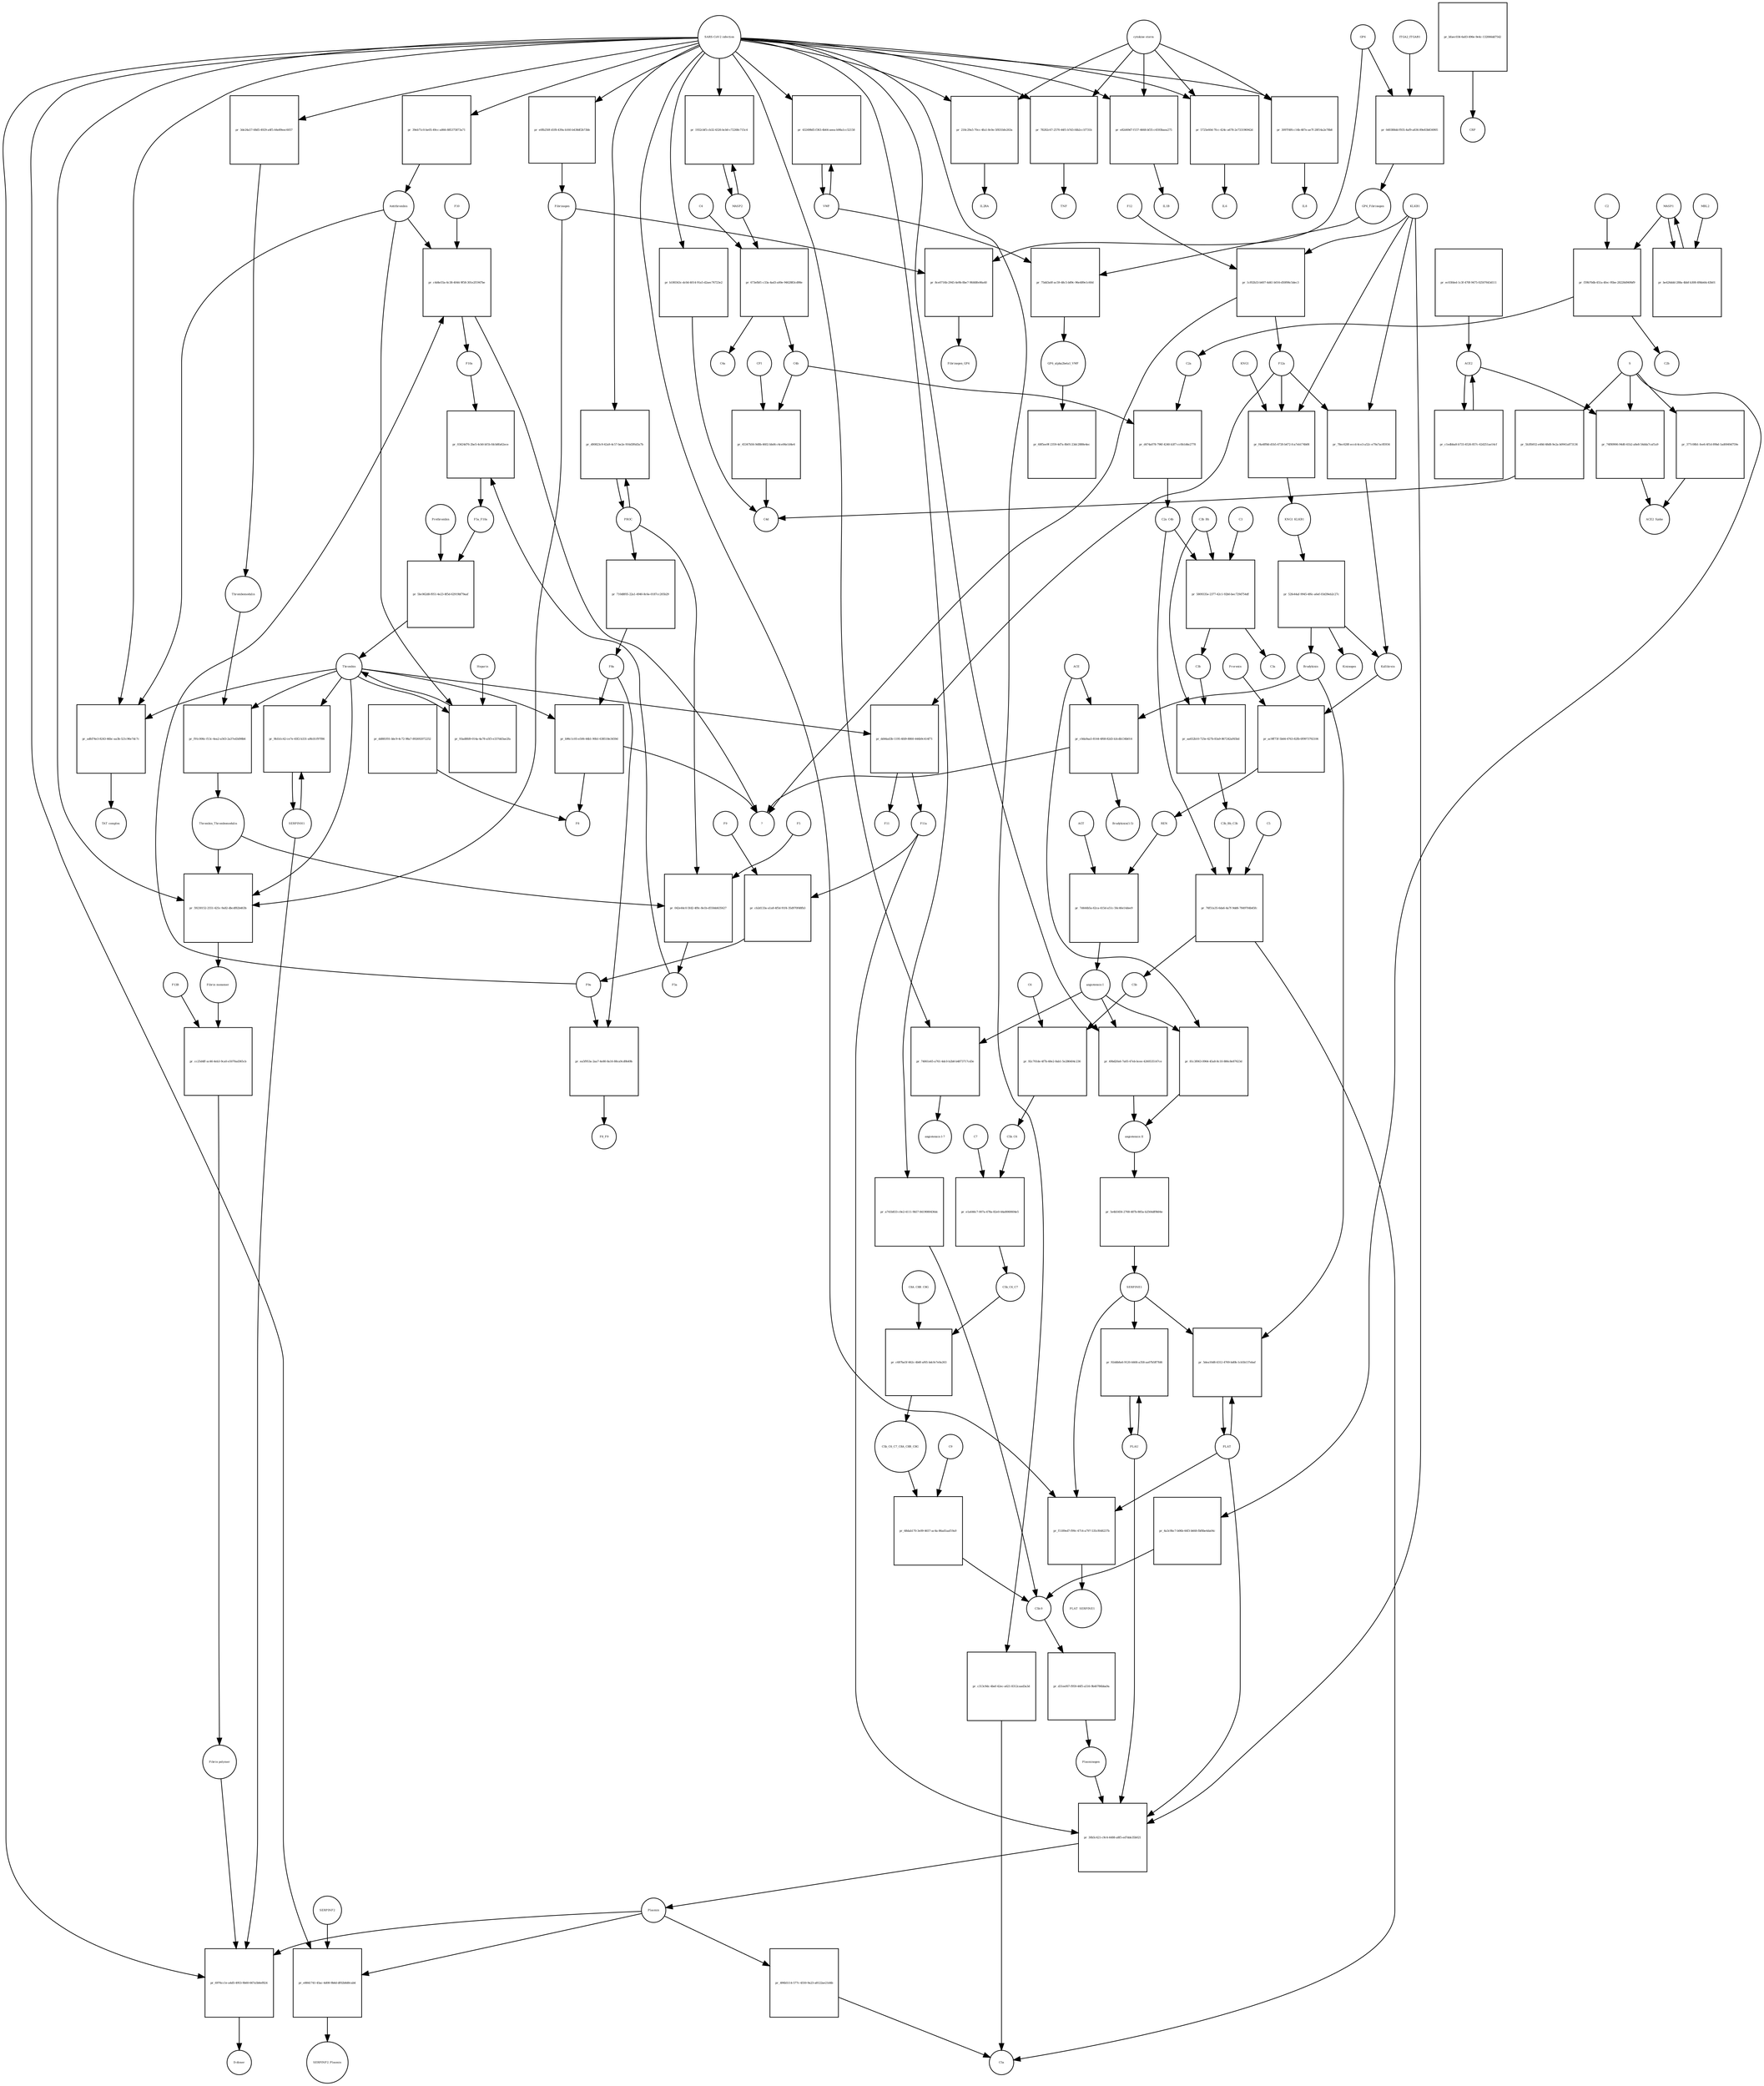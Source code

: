 strict digraph  {
C4b [annotation="", bipartite=0, cls=macromolecule, fontsize=4, label=C4b, shape=circle];
"pr_d474a078-796f-4240-b3f7-cc0b1d4e2778" [annotation="", bipartite=1, cls=process, fontsize=4, label="pr_d474a078-796f-4240-b3f7-cc0b1d4e2778", shape=square];
C2a [annotation="", bipartite=0, cls=macromolecule, fontsize=4, label=C2a, shape=circle];
C2a_C4b [annotation="", bipartite=0, cls=complex, fontsize=4, label=C2a_C4b, shape=circle];
C3b [annotation="", bipartite=0, cls=macromolecule, fontsize=4, label=C3b, shape=circle];
"pr_aa652b10-725e-427b-83a9-867242af45bd" [annotation="", bipartite=1, cls=process, fontsize=4, label="pr_aa652b10-725e-427b-83a9-867242af45bd", shape=square];
C3b_Bb [annotation="urn_miriam_pubmed_12440962|urn_miriam_brenda_3.4.21.47", bipartite=0, cls=complex, fontsize=4, label=C3b_Bb, shape=circle];
C3b_Bb_C3b [annotation="urn_miriam_pubmed_12440962|urn_miriam_brenda_34.4.21.47", bipartite=0, cls=complex, fontsize=4, label=C3b_Bb_C3b, shape=circle];
"pr_45347b56-9d8b-4602-bbd4-c4ce06e1d4e4" [annotation="", bipartite=1, cls=process, fontsize=4, label="pr_45347b56-9d8b-4602-bbd4-c4ce06e1d4e4", shape=square];
C4d [annotation="", bipartite=0, cls=macromolecule, fontsize=4, label=C4d, shape=circle];
CFI [annotation="urn_miriam_hgnc_HGNC%3A2771", bipartite=0, cls=macromolecule, fontsize=4, label=CFI, shape=circle];
"pr_dd881f01-bbc9-4c72-98a7-892692072252" [annotation="", bipartite=1, cls=process, fontsize=4, label="pr_dd881f01-bbc9-4c72-98a7-892692072252", shape=square];
F8 [annotation="urn_miriam_hgnc_HGNC%3A3546", bipartite=0, cls=macromolecule, fontsize=4, label=F8, shape=circle];
"pr_39eb71c0-be05-49cc-a866-885375873a71" [annotation="", bipartite=1, cls=process, fontsize=4, label="pr_39eb71c0-be05-49cc-a866-885375873a71", shape=square];
Antithrombin [annotation="urn_miriam_hgnc_HGNC%3A775", bipartite=0, cls=macromolecule, fontsize=4, label=Antithrombin, shape=circle];
"SARS-CoV-2 infection" [annotation=urn_miriam_taxonomy_2697049, bipartite=0, cls=phenotype, fontsize=4, label="SARS-CoV-2 infection", shape=circle];
S [annotation="urn_miriam_uniprot_P0DTC2|urn_miriam_uniprot_P59594", bipartite=0, cls=macromolecule, fontsize=4, label=S, shape=circle];
"pr_377c08b1-fee6-4f1d-89bd-1ad0049d759e" [annotation="", bipartite=1, cls="omitted process", fontsize=4, label="pr_377c08b1-fee6-4f1d-89bd-1ad0049d759e", shape=square];
ACE2_Spike [annotation="", bipartite=0, cls=complex, fontsize=4, label=ACE2_Spike, shape=circle];
Bradykinin [annotation="urn_miriam_obo.chebi_CHEBI%3A3165", bipartite=0, cls=macromolecule, fontsize=4, label=Bradykinin, shape=circle];
"pr_c0da9aa5-8144-4f68-82d3-b3cdb134b014" [annotation="", bipartite=1, cls=process, fontsize=4, label="pr_c0da9aa5-8144-4f68-82d3-b3cdb134b014", shape=square];
"Bradykinin(1-5)" [annotation="", bipartite=0, cls=macromolecule, fontsize=4, label="Bradykinin(1-5)", shape=circle];
"?" [annotation="", bipartite=0, cls=macromolecule, fontsize=4, label="?", shape=circle];
ACE [annotation="urn_miriam_hgnc_HGNC%3A2707", bipartite=0, cls=macromolecule, fontsize=4, label=ACE, shape=circle];
ACE2 [annotation="urn_miriam_hgnc_HGNC%3A13557", bipartite=0, cls=macromolecule, fontsize=4, label=ACE2, shape=circle];
"pr_c1edbba8-b733-4526-857c-62d251ae14cf" [annotation="", bipartite=1, cls=process, fontsize=4, label="pr_c1edbba8-b733-4526-857c-62d251ae14cf", shape=square];
"pr_74f80906-94d0-41b2-a8e8-54dda7caf1a9" [annotation="", bipartite=1, cls=process, fontsize=4, label="pr_74f80906-94d0-41b2-a8e8-54dda7caf1a9", shape=square];
"pr_ec03fded-1c3f-470f-9475-02507643d111" [annotation="", bipartite=1, cls=process, fontsize=4, label="pr_ec03fded-1c3f-470f-9475-02507643d111", shape=square];
"angiotensin I" [annotation="urn_miriam_obo.chebi_CHEBI%3A2718", bipartite=0, cls="simple chemical", fontsize=4, label="angiotensin I", shape=circle];
"pr_74061e65-a761-4dc0-b2b8-b4873717cd3e" [annotation="", bipartite=1, cls=process, fontsize=4, label="pr_74061e65-a761-4dc0-b2b8-b4873717cd3e", shape=square];
"angiotensin I-7" [annotation="urn_miriam_obo.chebi_CHEBI%3A55438", bipartite=0, cls="simple chemical", fontsize=4, label="angiotensin I-7", shape=circle];
"pr_5b3fb932-e48d-48d8-9e2a-b0941a873136" [annotation="", bipartite=1, cls=process, fontsize=4, label="pr_5b3fb932-e48d-48d8-9e2a-b0941a873136", shape=square];
"pr_4a3c9bc7-b06b-44f3-b668-fbf8be4da04c" [annotation="", bipartite=1, cls=process, fontsize=4, label="pr_4a3c9bc7-b06b-44f3-b668-fbf8be4da04c", shape=square];
"C5b-9" [annotation="", bipartite=0, cls=complex, fontsize=4, label="C5b-9", shape=circle];
"pr_bfaec034-6a83-496e-9e4c-132066dd7542" [annotation="", bipartite=1, cls=process, fontsize=4, label="pr_bfaec034-6a83-496e-9e4c-132066dd7542", shape=square];
CRP [annotation="urn_miriam_hgnc_HGNC%3A2367", bipartite=0, cls=macromolecule, fontsize=4, label=CRP, shape=circle];
VWF [annotation="", bipartite=0, cls=macromolecule, fontsize=4, label=VWF, shape=circle];
"pr_432498d5-f363-4b64-aeea-b98a1cc52158" [annotation="", bipartite=1, cls=process, fontsize=4, label="pr_432498d5-f363-4b64-aeea-b98a1cc52158", shape=square];
PROC [annotation="urn_miriam_hgnc_HGNC%3A9451", bipartite=0, cls=macromolecule, fontsize=4, label=PROC, shape=circle];
"pr_d00823c9-42a9-4c57-be2e-916d3f6d3a7b" [annotation="", bipartite=1, cls=process, fontsize=4, label="pr_d00823c9-42a9-4c57-be2e-916d3f6d3a7b", shape=square];
"pr_b180343c-dc0d-4014-91a5-d2aec76723e2" [annotation="", bipartite=1, cls=process, fontsize=4, label="pr_b180343c-dc0d-4014-91a5-d2aec76723e2", shape=square];
Plasmin [annotation="urn_miriam_hgnc_HGNC%3A9051", bipartite=0, cls=macromolecule, fontsize=4, label=Plasmin, shape=circle];
"pr_e8841741-45ac-4d08-9b6d-df02b8d0cab4" [annotation="", bipartite=1, cls=process, fontsize=4, label="pr_e8841741-45ac-4d08-9b6d-df02b8d0cab4", shape=square];
SERPINF2 [annotation="urn_miriam_hgnc_HGNC%3A9075", bipartite=0, cls=macromolecule, fontsize=4, label=SERPINF2, shape=circle];
SERPINF2_Plasmin [annotation="", bipartite=0, cls=complex, fontsize=4, label=SERPINF2_Plasmin, shape=circle];
"pr_3de24a57-68d5-4929-a4f5-44e89eec6057" [annotation="", bipartite=1, cls=process, fontsize=4, label="pr_3de24a57-68d5-4929-a4f5-44e89eec6057", shape=square];
Thrombomodulin [annotation="urn_miriam_hgnc_HGNC%3A11784", bipartite=0, cls=macromolecule, fontsize=4, label=Thrombomodulin, shape=circle];
KLKB1 [annotation=urn_miriam_hgnc_6371, bipartite=0, cls=macromolecule, fontsize=4, label=KLKB1, shape=circle];
"pr_78ec628f-eccd-4ce3-a52c-e79a7ac85934" [annotation="", bipartite=1, cls=process, fontsize=4, label="pr_78ec628f-eccd-4ce3-a52c-e79a7ac85934", shape=square];
Kallikrein [annotation=urn_miriam_hgnc_6371, bipartite=0, cls=macromolecule, fontsize=4, label=Kallikrein, shape=circle];
F12a [annotation="urn_miriam_hgnc_HGNC%3A3530", bipartite=0, cls=macromolecule, fontsize=4, label=F12a, shape=circle];
KNG1_KLKB1 [annotation=urn_miriam_pubmed_17598838, bipartite=0, cls=complex, fontsize=4, label=KNG1_KLKB1, shape=circle];
"pr_52fe44af-9945-4f6c-a6ef-03d39eb2c27c" [annotation="", bipartite=1, cls=process, fontsize=4, label="pr_52fe44af-9945-4f6c-a6ef-03d39eb2c27c", shape=square];
Kininogen [annotation="urn_miriam_hgnc_HGNC%3A6383", bipartite=0, cls=macromolecule, fontsize=4, label=Kininogen, shape=circle];
"pr_a741b833-c0e2-4111-9b57-8419080436dc" [annotation="", bipartite=1, cls=process, fontsize=4, label="pr_a741b833-c0e2-4111-9b57-8419080436dc", shape=square];
"pr_c313c9dc-4bef-42ec-a621-8312caad3a3d" [annotation="", bipartite=1, cls=process, fontsize=4, label="pr_c313c9dc-4bef-42ec-a621-8312caad3a3d", shape=square];
C5a [annotation="", bipartite=0, cls=macromolecule, fontsize=4, label=C5a, shape=circle];
PLAT [annotation="urn_miriam_hgnc_HGNC%3A9051", bipartite=0, cls=macromolecule, fontsize=4, label=PLAT, shape=circle];
"pr_5dea10d8-4312-4769-bd0b-1cb5b137ebaf" [annotation="", bipartite=1, cls=process, fontsize=4, label="pr_5dea10d8-4312-4769-bd0b-1cb5b137ebaf", shape=square];
SERPINE1 [annotation="urn_miriam_hgnc_HGNC%3A8593", bipartite=0, cls=macromolecule, fontsize=4, label=SERPINE1, shape=circle];
AGT [annotation="urn_miriam_hgnc_HGNC%3A333", bipartite=0, cls=macromolecule, fontsize=4, label=AGT, shape=circle];
"pr_7d444b5a-62ca-415d-a51c-56c46e14dee9" [annotation="", bipartite=1, cls=process, fontsize=4, label="pr_7d444b5a-62ca-415d-a51c-56c46e14dee9", shape=square];
REN [annotation="urn_miriam_hgnc_HGNC%3A9958", bipartite=0, cls=macromolecule, fontsize=4, label=REN, shape=circle];
C2 [annotation="urn_miriam_hgnc_HGNC%3A1248", bipartite=0, cls=macromolecule, fontsize=4, label=C2, shape=circle];
"pr_f39b70db-451a-4fec-95be-28228d949bf9" [annotation="", bipartite=1, cls=process, fontsize=4, label="pr_f39b70db-451a-4fec-95be-28228d949bf9", shape=square];
C2b [annotation="", bipartite=0, cls=macromolecule, fontsize=4, label=C2b, shape=circle];
MASP1 [annotation="", bipartite=0, cls=macromolecule, fontsize=4, label=MASP1, shape=circle];
MASP2 [annotation="", bipartite=0, cls=macromolecule, fontsize=4, label=MASP2, shape=circle];
"pr_1932cbf5-cb32-4326-bcb0-c72268c715c4" [annotation="", bipartite=1, cls=process, fontsize=4, label="pr_1932cbf5-cb32-4326-bcb0-c72268c715c4", shape=square];
"pr_be426ddd-288a-4bbf-b308-49bb44c43b01" [annotation="", bipartite=1, cls=process, fontsize=4, label="pr_be426ddd-288a-4bbf-b308-49bb44c43b01", shape=square];
MBL2 [annotation=urn_miriam_hgnc_6902, bipartite=0, cls=macromolecule, fontsize=4, label=MBL2, shape=circle];
F10 [annotation="urn_miriam_hgnc_HGNC%3A3528", bipartite=0, cls=macromolecule, fontsize=4, label=F10, shape=circle];
"pr_c4d4e55a-6c38-4044-9f58-301e2f1947be" [annotation="", bipartite=1, cls=process, fontsize=4, label="pr_c4d4e55a-6c38-4044-9f58-301e2f1947be", shape=square];
F10a [annotation="urn_miriam_hgnc_HGNC%3A3528", bipartite=0, cls=macromolecule, fontsize=4, label=F10a, shape=circle];
F9a [annotation="", bipartite=0, cls=macromolecule, fontsize=4, label=F9a, shape=circle];
C3 [annotation="urn_miriam_hgnc_HGNC%3A1318", bipartite=0, cls=macromolecule, fontsize=4, label=C3, shape=circle];
"pr_5809335e-2377-42c1-92b0-bec729d754df" [annotation="", bipartite=1, cls=process, fontsize=4, label="pr_5809335e-2377-42c1-92b0-bec729d754df", shape=square];
C3a [annotation="", bipartite=0, cls=macromolecule, fontsize=4, label=C3a, shape=circle];
Prorenin [annotation="", bipartite=0, cls=macromolecule, fontsize=4, label=Prorenin, shape=circle];
"pr_ac9ff73f-5b64-4763-82fb-0f9973792104" [annotation="", bipartite=1, cls=process, fontsize=4, label="pr_ac9ff73f-5b64-4763-82fb-0f9973792104", shape=square];
F8a [annotation="urn_miriam_hgnc_HGNC%3A3546", bipartite=0, cls=macromolecule, fontsize=4, label=F8a, shape=circle];
"pr_b96c1c05-e506-44b1-90b1-638518e3459d" [annotation="", bipartite=1, cls=process, fontsize=4, label="pr_b96c1c05-e506-44b1-90b1-638518e3459d", shape=square];
Thrombin [annotation="urn_miriam_hgnc_HGNC%3A3535", bipartite=0, cls=macromolecule, fontsize=4, label=Thrombin, shape=circle];
"pr_93ad8fd9-014a-4a78-a5f3-e337dd3ae2fa" [annotation="", bipartite=1, cls=process, fontsize=4, label="pr_93ad8fd9-014a-4a78-a5f3-e337dd3ae2fa", shape=square];
Heparin [annotation="urn_miriam_pubmed_708377|urn_miriam_obo.chebi_CHEBI%3A28304", bipartite=0, cls="simple chemical", fontsize=4, label=Heparin, shape=circle];
"pr_81c3f063-0964-45a8-8c10-886c8e87623d" [annotation="", bipartite=1, cls=process, fontsize=4, label="pr_81c3f063-0964-45a8-8c10-886c8e87623d", shape=square];
"angiotensin II" [annotation="urn_miriam_obo.chebi_CHEBI%3A2718", bipartite=0, cls="simple chemical", fontsize=4, label="angiotensin II", shape=circle];
PLAU [annotation="", bipartite=0, cls=macromolecule, fontsize=4, label=PLAU, shape=circle];
"pr_92ddb8a6-9120-4468-a358-aa07b5ff7fd6" [annotation="", bipartite=1, cls=process, fontsize=4, label="pr_92ddb8a6-9120-4468-a358-aa07b5ff7fd6", shape=square];
F12 [annotation="urn_miriam_hgnc_HGNC%3A3530", bipartite=0, cls=macromolecule, fontsize=4, label=F12, shape=circle];
"pr_1cf02b33-b607-4d41-b016-d50f06c5dec3" [annotation="", bipartite=1, cls=process, fontsize=4, label="pr_1cf02b33-b607-4d41-b016-d50f06c5dec3", shape=square];
"pr_dd44ad3b-1195-4fd9-8860-444b9c414f71" [annotation="", bipartite=1, cls=process, fontsize=4, label="pr_dd44ad3b-1195-4fd9-8860-444b9c414f71", shape=square];
F11 [annotation="urn_miriam_hgnc_HGNC%3A3529", bipartite=0, cls=macromolecule, fontsize=4, label=F11, shape=circle];
F11a [annotation="urn_miriam_hgnc_HGNC%3A3529", bipartite=0, cls=macromolecule, fontsize=4, label=F11a, shape=circle];
C4 [annotation="", bipartite=0, cls=macromolecule, fontsize=4, label=C4, shape=circle];
"pr_673efbf1-c33a-4ad3-a00e-9462883cd98e" [annotation="", bipartite=1, cls=process, fontsize=4, label="pr_673efbf1-c33a-4ad3-a00e-9462883cd98e", shape=square];
C4a [annotation="", bipartite=0, cls=macromolecule, fontsize=4, label=C4a, shape=circle];
"pr_f1189ed7-f99c-4714-a797-535cf648237b" [annotation="", bipartite=1, cls=process, fontsize=4, label="pr_f1189ed7-f99c-4714-a797-535cf648237b", shape=square];
PLAT_SERPINE1 [annotation=urn_miriam_pubmed_22449964, bipartite=0, cls=complex, fontsize=4, label=PLAT_SERPINE1, shape=circle];
"pr_ea5f953a-2aa7-4e80-8a16-88ca9cd9b49b" [annotation="", bipartite=1, cls=process, fontsize=4, label="pr_ea5f953a-2aa7-4e80-8a16-88ca9cd9b49b", shape=square];
F8_F9 [annotation=urn_miriam_pubmed_22471307, bipartite=0, cls=complex, fontsize=4, label=F8_F9, shape=circle];
"pr_03424d76-2be5-4cb0-bf1b-fdcb8fa62ece" [annotation="", bipartite=1, cls=process, fontsize=4, label="pr_03424d76-2be5-4cb0-bf1b-fdcb8fa62ece", shape=square];
F5a [annotation="urn_miriam_hgnc_HGNC%3A3542", bipartite=0, cls=macromolecule, fontsize=4, label=F5a, shape=circle];
F5a_F10a [annotation=urn_miriam_pubmed_2303476, bipartite=0, cls=complex, fontsize=4, label=F5a_F10a, shape=circle];
F5 [annotation="urn_miriam_hgnc_HGNC%3A3541", bipartite=0, cls=macromolecule, fontsize=4, label=F5, shape=circle];
"pr_042e44c0-5fd2-4f8c-8e1b-d550dd435627" [annotation="", bipartite=1, cls=process, fontsize=4, label="pr_042e44c0-5fd2-4f8c-8e1b-d550dd435627", shape=square];
Thrombin_Thrombomodulin [annotation="urn_miriam_pubmed_6282863|urn_miriam_taxonomy_9986", bipartite=0, cls=complex, fontsize=4, label=Thrombin_Thrombomodulin, shape=circle];
SERPINH1 [annotation="urn_miriam_hgnc_HGNC%3A1546", bipartite=0, cls=macromolecule, fontsize=4, label=SERPINH1, shape=circle];
"pr_9b1b1c42-ce7e-45f2-b331-a9b1fcf97f86" [annotation="", bipartite=1, cls=process, fontsize=4, label="pr_9b1b1c42-ce7e-45f2-b331-a9b1fcf97f86", shape=square];
Fibrinogen [annotation=urn_miriam_pubmed_19296670, bipartite=0, cls=complex, fontsize=4, label=Fibrinogen, shape=circle];
"pr_59230152-2551-425c-9a82-dbcdf82b463b" [annotation="", bipartite=1, cls=process, fontsize=4, label="pr_59230152-2551-425c-9a82-dbcdf82b463b", shape=square];
"Fibrin monomer" [annotation="", bipartite=0, cls=macromolecule, fontsize=4, label="Fibrin monomer", shape=circle];
C5 [annotation="urn_miriam_hgnc_HGNC%3A1331", bipartite=0, cls=macromolecule, fontsize=4, label=C5, shape=circle];
"pr_76f51a35-6da6-4a7f-9dd6-7849704b45fc" [annotation="", bipartite=1, cls=process, fontsize=4, label="pr_76f51a35-6da6-4a7f-9dd6-7849704b45fc", shape=square];
C5b [annotation="", bipartite=0, cls=macromolecule, fontsize=4, label=C5b, shape=circle];
"pr_92c701de-4f7b-48e2-8ab1-5e286404c236" [annotation="", bipartite=1, cls=process, fontsize=4, label="pr_92c701de-4f7b-48e2-8ab1-5e286404c236", shape=square];
C6 [annotation="urn_miriam_hgnc_HGNC%3A1339", bipartite=0, cls=macromolecule, fontsize=4, label=C6, shape=circle];
C5b_C6 [annotation="", bipartite=0, cls=complex, fontsize=4, label=C5b_C6, shape=circle];
"pr_e1a646c7-007a-478a-82e0-44a8060604e5" [annotation="", bipartite=1, cls=process, fontsize=4, label="pr_e1a646c7-007a-478a-82e0-44a8060604e5", shape=square];
C7 [annotation="urn_miriam_hgnc_HGNC%3A1346", bipartite=0, cls=macromolecule, fontsize=4, label=C7, shape=circle];
C5b_C6_C7 [annotation=urn_miriam_pubmed_28630159, bipartite=0, cls=complex, fontsize=4, label=C5b_C6_C7, shape=circle];
"pr_c687ba5f-662c-4b6f-af65-bdcfe7e0a263" [annotation="", bipartite=1, cls=process, fontsize=4, label="pr_c687ba5f-662c-4b6f-af65-bdcfe7e0a263", shape=square];
C8A_C8B_C8G [annotation="", bipartite=0, cls=complex, fontsize=4, label=C8A_C8B_C8G, shape=circle];
C5b_C6_C7_C8A_C8B_C8G [annotation=urn_miriam_pubmed_28630159, bipartite=0, cls=complex, fontsize=4, label=C5b_C6_C7_C8A_C8B_C8G, shape=circle];
"pr_68dab170-3e09-4657-ac4a-86ad1aaf19a9" [annotation="", bipartite=1, cls=process, fontsize=4, label="pr_68dab170-3e09-4657-ac4a-86ad1aaf19a9", shape=square];
C9 [annotation="urn_miriam_hgnc_HGNC%3A1358", bipartite=0, cls=macromolecule, fontsize=4, label=C9, shape=circle];
"pr_49bd20a6-7a05-47eb-bcee-4260535147ce" [annotation="", bipartite=1, cls=process, fontsize=4, label="pr_49bd20a6-7a05-47eb-bcee-4260535147ce", shape=square];
"pr_e82d49d7-f157-4668-bf35-c4593baea275" [annotation="", bipartite=1, cls=process, fontsize=4, label="pr_e82d49d7-f157-4668-bf35-c4593baea275", shape=square];
IL1B [annotation=urn_miriam_hgnc_5992, bipartite=0, cls=macromolecule, fontsize=4, label=IL1B, shape=circle];
"cytokine storm" [annotation=urn_miriam_pubmed_2504360, bipartite=0, cls=phenotype, fontsize=4, label="cytokine storm", shape=circle];
"pr_e0fb250f-d1f8-439a-b160-b438df2b73bb" [annotation="", bipartite=1, cls=process, fontsize=4, label="pr_e0fb250f-d1f8-439a-b160-b438df2b73bb", shape=square];
"pr_5725e60d-7fcc-424c-a678-2e733196942d" [annotation="", bipartite=1, cls=process, fontsize=4, label="pr_5725e60d-7fcc-424c-a678-2e733196942d", shape=square];
IL6 [annotation=urn_miriam_hgnc_6018, bipartite=0, cls=macromolecule, fontsize=4, label=IL6, shape=circle];
"pr_3097f4f6-c14b-487e-ae7f-28f14a2e78b8" [annotation="", bipartite=1, cls=process, fontsize=4, label="pr_3097f4f6-c14b-487e-ae7f-28f14a2e78b8", shape=square];
IL8 [annotation="urn_miriam_hgnc_HGNC%3A6025", bipartite=0, cls=macromolecule, fontsize=4, label=IL8, shape=circle];
"pr_218c29a5-70cc-4fa1-8c0e-5f831bfe263a" [annotation="", bipartite=1, cls=process, fontsize=4, label="pr_218c29a5-70cc-4fa1-8c0e-5f831bfe263a", shape=square];
IL2RA [annotation="urn_miriam_hgnc_HGNC%3A6008", bipartite=0, cls=macromolecule, fontsize=4, label=IL2RA, shape=circle];
Plasminogen [annotation="urn_miriam_hgnc_HGNC%3A9071", bipartite=0, cls=macromolecule, fontsize=4, label=Plasminogen, shape=circle];
"pr_30b5c421-c9c4-4488-a8f5-ed7dde35b021" [annotation="", bipartite=1, cls=process, fontsize=4, label="pr_30b5c421-c9c4-4488-a8f5-ed7dde35b021", shape=square];
"pr_adfd74e3-8243-46bc-aa3b-521c96e7dc7c" [annotation="", bipartite=1, cls=process, fontsize=4, label="pr_adfd74e3-8243-46bc-aa3b-521c96e7dc7c", shape=square];
"TAT complex" [annotation=urn_miriam_pubmed_22930518, bipartite=0, cls=complex, fontsize=4, label="TAT complex", shape=circle];
Prothrombin [annotation="urn_miriam_hgnc_HGNC%3A3535", bipartite=0, cls=macromolecule, fontsize=4, label=Prothrombin, shape=circle];
"pr_5bc062d8-f051-4e23-8f5d-62919bf79aaf" [annotation="", bipartite=1, cls=process, fontsize=4, label="pr_5bc062d8-f051-4e23-8f5d-62919bf79aaf", shape=square];
"pr_710d8f05-22a1-4940-8c6e-0187cc205b29" [annotation="", bipartite=1, cls=process, fontsize=4, label="pr_710d8f05-22a1-4940-8c6e-0187cc205b29", shape=square];
"pr_5e4b5456-2768-487b-885a-b2564df9b04e" [annotation="", bipartite=1, cls=process, fontsize=4, label="pr_5e4b5456-2768-487b-885a-b2564df9b04e", shape=square];
"pr_f91c006c-f13c-4ea2-a563-2a37ed3d98b6" [annotation="", bipartite=1, cls=process, fontsize=4, label="pr_f91c006c-f13c-4ea2-a563-2a37ed3d98b6", shape=square];
F9 [annotation="urn_miriam_hgnc_HGNC%3A35531", bipartite=0, cls=macromolecule, fontsize=4, label=F9, shape=circle];
"pr_cb2d133a-a1a8-4f5d-91f4-35d970f48fb3" [annotation="", bipartite=1, cls=process, fontsize=4, label="pr_cb2d133a-a1a8-4f5d-91f4-35d970f48fb3", shape=square];
"pr_f4a4ff8d-d1b5-4720-b472-fca7eb174b08" [annotation="", bipartite=1, cls=process, fontsize=4, label="pr_f4a4ff8d-d1b5-4720-b472-fca7eb174b08", shape=square];
KNG1 [annotation=urn_miriam_hgnc_6383, bipartite=0, cls=macromolecule, fontsize=4, label=KNG1, shape=circle];
"pr_d31eef67-f959-46f5-a516-9b40786bba9a" [annotation="", bipartite=1, cls=process, fontsize=4, label="pr_d31eef67-f959-46f5-a516-9b40786bba9a", shape=square];
"pr_496b5114-577c-4550-9a23-a8122ae21d4b" [annotation="", bipartite=1, cls=process, fontsize=4, label="pr_496b5114-577c-4550-9a23-a8122ae21d4b", shape=square];
"pr_78282c67-2570-44f1-b7d3-fdb2cc1f731b" [annotation="", bipartite=1, cls=process, fontsize=4, label="pr_78282c67-2570-44f1-b7d3-fdb2cc1f731b", shape=square];
TNF [annotation=urn_miriam_hgnc_11892, bipartite=0, cls=macromolecule, fontsize=4, label=TNF, shape=circle];
"pr_cc25d4ff-ac46-4eb3-9ca0-e5070ad365cb" [annotation="", bipartite=1, cls=process, fontsize=4, label="pr_cc25d4ff-ac46-4eb3-9ca0-e5070ad365cb", shape=square];
"Fibrin polymer" [annotation="", bipartite=0, cls=macromolecule, fontsize=4, label="Fibrin polymer", shape=circle];
F13B [annotation="", bipartite=0, cls=macromolecule, fontsize=4, label=F13B, shape=circle];
"pr_6976cc1e-a4d5-4953-9b60-667a5b6ef824" [annotation="", bipartite=1, cls=process, fontsize=4, label="pr_6976cc1e-a4d5-4953-9b60-667a5b6ef824", shape=square];
"D-dimer" [annotation=urn_miriam_pubmed_19008457, bipartite=0, cls=macromolecule, fontsize=4, label="D-dimer", shape=circle];
GP6_alpha2beta1_VWF [annotation="", bipartite=0, cls=complex, fontsize=4, label=GP6_alpha2beta1_VWF, shape=circle];
"pr_68f5ee9f-2359-4d7a-8b01-23dc2888e4ec" [annotation="", bipartite=1, cls="omitted process", fontsize=4, label="pr_68f5ee9f-2359-4d7a-8b01-23dc2888e4ec", shape=square];
GP6 [annotation=urn_miriam_hgnc_14388, bipartite=0, cls=macromolecule, fontsize=4, label=GP6, shape=circle];
"pr_0d0388dd-f935-4af9-a836-89e83b834905" [annotation="", bipartite=1, cls=process, fontsize=4, label="pr_0d0388dd-f935-4af9-a836-89e83b834905", shape=square];
ITGA2_ITGAB1 [annotation="urn_miriam_intact_EBI-16428357", bipartite=0, cls=complex, fontsize=4, label=ITGA2_ITGAB1, shape=circle];
GP6_Fibrinogen [annotation="", bipartite=0, cls=complex, fontsize=4, label=GP6_Fibrinogen, shape=circle];
"pr_75dd3a0f-ac59-48c5-b89c-96e489e1c60d" [annotation="", bipartite=1, cls=process, fontsize=4, label="pr_75dd3a0f-ac59-48c5-b89c-96e489e1c60d", shape=square];
"pr_8ce0716b-2945-4e9b-8be7-9fd48fe06a40" [annotation="", bipartite=1, cls=process, fontsize=4, label="pr_8ce0716b-2945-4e9b-8be7-9fd48fe06a40", shape=square];
Fibrinogen_GP6 [annotation=urn_miriam_pubmed_19296670, bipartite=0, cls=complex, fontsize=4, label=Fibrinogen_GP6, shape=circle];
C4b -> "pr_d474a078-796f-4240-b3f7-cc0b1d4e2778"  [annotation="", interaction_type=consumption];
C4b -> "pr_45347b56-9d8b-4602-bbd4-c4ce06e1d4e4"  [annotation="", interaction_type=consumption];
"pr_d474a078-796f-4240-b3f7-cc0b1d4e2778" -> C2a_C4b  [annotation="", interaction_type=production];
C2a -> "pr_d474a078-796f-4240-b3f7-cc0b1d4e2778"  [annotation="", interaction_type=consumption];
C2a_C4b -> "pr_5809335e-2377-42c1-92b0-bec729d754df"  [annotation=urn_miriam_pubmed_12440962, interaction_type=catalysis];
C2a_C4b -> "pr_76f51a35-6da6-4a7f-9dd6-7849704b45fc"  [annotation=urn_miriam_pubmed_28630159, interaction_type=catalysis];
C3b -> "pr_aa652b10-725e-427b-83a9-867242af45bd"  [annotation="", interaction_type=consumption];
"pr_aa652b10-725e-427b-83a9-867242af45bd" -> C3b_Bb_C3b  [annotation="", interaction_type=production];
C3b_Bb -> "pr_aa652b10-725e-427b-83a9-867242af45bd"  [annotation="", interaction_type=consumption];
C3b_Bb -> "pr_5809335e-2377-42c1-92b0-bec729d754df"  [annotation=urn_miriam_pubmed_12440962, interaction_type=catalysis];
C3b_Bb_C3b -> "pr_76f51a35-6da6-4a7f-9dd6-7849704b45fc"  [annotation=urn_miriam_pubmed_28630159, interaction_type=catalysis];
"pr_45347b56-9d8b-4602-bbd4-c4ce06e1d4e4" -> C4d  [annotation="", interaction_type=production];
CFI -> "pr_45347b56-9d8b-4602-bbd4-c4ce06e1d4e4"  [annotation=urn_miriam_pubmed_19362461, interaction_type=catalysis];
"pr_dd881f01-bbc9-4c72-98a7-892692072252" -> F8  [annotation="", interaction_type=production];
"pr_39eb71c0-be05-49cc-a866-885375873a71" -> Antithrombin  [annotation="", interaction_type=production];
Antithrombin -> "pr_c4d4e55a-6c38-4044-9f58-301e2f1947be"  [annotation="urn_miriam_pubmed_11551226|urn_miriam_pubmed_15853774", interaction_type=inhibition];
Antithrombin -> "pr_93ad8fd9-014a-4a78-a5f3-e337dd3ae2fa"  [annotation=urn_miriam_pubmed_15853774, interaction_type=inhibition];
Antithrombin -> "pr_adfd74e3-8243-46bc-aa3b-521c96e7dc7c"  [annotation="", interaction_type=consumption];
"SARS-CoV-2 infection" -> "pr_39eb71c0-be05-49cc-a866-885375873a71"  [annotation=urn_miriam_pubmed_32302438, interaction_type="necessary stimulation"];
"SARS-CoV-2 infection" -> "pr_74061e65-a761-4dc0-b2b8-b4873717cd3e"  [annotation=urn_miriam_pubmed_23392115, interaction_type=inhibition];
"SARS-CoV-2 infection" -> "pr_432498d5-f363-4b64-aeea-b98a1cc52158"  [annotation=urn_miriam_pubmed_32367170, interaction_type="necessary stimulation"];
"SARS-CoV-2 infection" -> "pr_d00823c9-42a9-4c57-be2e-916d3f6d3a7b"  [annotation=urn_miriam_pubmed_32302438, interaction_type="necessary stimulation"];
"SARS-CoV-2 infection" -> "pr_b180343c-dc0d-4014-91a5-d2aec76723e2"  [annotation=urn_miriam_pubmed_32299776, interaction_type=stimulation];
"SARS-CoV-2 infection" -> "pr_e8841741-45ac-4d08-9b6d-df02b8d0cab4"  [annotation="urn_miriam_pubmed_2437112|urn_miriam_doi_10.1101%2F2020.04.25.20077842", interaction_type=stimulation];
"SARS-CoV-2 infection" -> "pr_3de24a57-68d5-4929-a4f5-44e89eec6057"  [annotation="urn_miriam_doi_10.1101%2F2020.04.25.20077842", interaction_type="necessary stimulation"];
"SARS-CoV-2 infection" -> "pr_a741b833-c0e2-4111-9b57-8419080436dc"  [annotation=urn_miriam_pmc_PMC7260598, interaction_type="necessary stimulation"];
"SARS-CoV-2 infection" -> "pr_c313c9dc-4bef-42ec-a621-8312caad3a3d"  [annotation=urn_miriam_pmc_PMC7260598, interaction_type="necessary stimulation"];
"SARS-CoV-2 infection" -> "pr_1932cbf5-cb32-4326-bcb0-c72268c715c4"  [annotation="urn_miriam_pubmed_11290788|urn_miriam_pubmed_32299776", interaction_type=stimulation];
"SARS-CoV-2 infection" -> "pr_f1189ed7-f99c-4714-a797-535cf648237b"  [annotation="urn_miriam_pubmed_22449964|urn_miriam_doi_10.1101%2F2020.04.25.20077842", interaction_type="necessary stimulation"];
"SARS-CoV-2 infection" -> "pr_59230152-2551-425c-9a82-dbcdf82b463b"  [annotation="urn_miriam_pubmed_6282863|urn_miriam_pubmed_28228446|urn_miriam_pubmed_2117226", interaction_type="necessary stimulation"];
"SARS-CoV-2 infection" -> "pr_49bd20a6-7a05-47eb-bcee-4260535147ce"  [annotation=urn_miriam_pubmed_32048163, interaction_type=catalysis];
"SARS-CoV-2 infection" -> "pr_e82d49d7-f157-4668-bf35-c4593baea275"  [annotation=urn_miriam_pubmed_32171193, interaction_type=stimulation];
"SARS-CoV-2 infection" -> "pr_e0fb250f-d1f8-439a-b160-b438df2b73bb"  [annotation="", interaction_type=consumption];
"SARS-CoV-2 infection" -> "pr_5725e60d-7fcc-424c-a678-2e733196942d"  [annotation=urn_miriam_pubmed_32286245, interaction_type=stimulation];
"SARS-CoV-2 infection" -> "pr_3097f4f6-c14b-487e-ae7f-28f14a2e78b8"  [annotation=urn_miriam_pubmed_32286245, interaction_type=stimulation];
"SARS-CoV-2 infection" -> "pr_218c29a5-70cc-4fa1-8c0e-5f831bfe263a"  [annotation=urn_miriam_pubmed_32286245, interaction_type=stimulation];
"SARS-CoV-2 infection" -> "pr_adfd74e3-8243-46bc-aa3b-521c96e7dc7c"  [annotation="urn_miriam_pubmed_22930518|urn_miriam_doi_10.1101%2F2020.04.25.20077842", interaction_type="necessary stimulation"];
"SARS-CoV-2 infection" -> "pr_78282c67-2570-44f1-b7d3-fdb2cc1f731b"  [annotation=urn_miriam_pubmed_32504360, interaction_type=stimulation];
"SARS-CoV-2 infection" -> "pr_6976cc1e-a4d5-4953-9b60-667a5b6ef824"  [annotation="urn_miriam_pubmed_29096812|urn_miriam_pubmed_10574983|urn_miriam_pubmed_32172226", interaction_type="necessary stimulation"];
S -> "pr_377c08b1-fee6-4f1d-89bd-1ad0049d759e"  [annotation="", interaction_type=consumption];
S -> "pr_74f80906-94d0-41b2-a8e8-54dda7caf1a9"  [annotation="", interaction_type=consumption];
S -> "pr_5b3fb932-e48d-48d8-9e2a-b0941a873136"  [annotation="", interaction_type=consumption];
S -> "pr_4a3c9bc7-b06b-44f3-b668-fbf8be4da04c"  [annotation="", interaction_type=consumption];
"pr_377c08b1-fee6-4f1d-89bd-1ad0049d759e" -> ACE2_Spike  [annotation="", interaction_type=production];
Bradykinin -> "pr_c0da9aa5-8144-4f68-82d3-b3cdb134b014"  [annotation="", interaction_type=consumption];
Bradykinin -> "pr_5dea10d8-4312-4769-bd0b-1cb5b137ebaf"  [annotation="urn_miriam_pubmed_10373228|urn_miriam_pubmed_2769655", interaction_type=catalysis];
"pr_c0da9aa5-8144-4f68-82d3-b3cdb134b014" -> "Bradykinin(1-5)"  [annotation="", interaction_type=production];
"pr_c0da9aa5-8144-4f68-82d3-b3cdb134b014" -> "?"  [annotation="", interaction_type=production];
ACE -> "pr_c0da9aa5-8144-4f68-82d3-b3cdb134b014"  [annotation=urn_miriam_pubmed_10969042, interaction_type=catalysis];
ACE -> "pr_81c3f063-0964-45a8-8c10-886c8e87623d"  [annotation="urn_miriam_taxonomy_9606|urn_miriam_pubmed_190881|urn_miriam_pubmed_10969042", interaction_type=catalysis];
ACE2 -> "pr_c1edbba8-b733-4526-857c-62d251ae14cf"  [annotation="", interaction_type=consumption];
ACE2 -> "pr_74f80906-94d0-41b2-a8e8-54dda7caf1a9"  [annotation="", interaction_type=consumption];
"pr_c1edbba8-b733-4526-857c-62d251ae14cf" -> ACE2  [annotation="", interaction_type=production];
"pr_74f80906-94d0-41b2-a8e8-54dda7caf1a9" -> ACE2_Spike  [annotation="", interaction_type=production];
"pr_ec03fded-1c3f-470f-9475-02507643d111" -> ACE2  [annotation="", interaction_type=production];
"angiotensin I" -> "pr_74061e65-a761-4dc0-b2b8-b4873717cd3e"  [annotation="", interaction_type=consumption];
"angiotensin I" -> "pr_81c3f063-0964-45a8-8c10-886c8e87623d"  [annotation="", interaction_type=consumption];
"angiotensin I" -> "pr_49bd20a6-7a05-47eb-bcee-4260535147ce"  [annotation="", interaction_type=consumption];
"pr_74061e65-a761-4dc0-b2b8-b4873717cd3e" -> "angiotensin I-7"  [annotation="", interaction_type=production];
"pr_5b3fb932-e48d-48d8-9e2a-b0941a873136" -> C4d  [annotation="", interaction_type=production];
"pr_4a3c9bc7-b06b-44f3-b668-fbf8be4da04c" -> "C5b-9"  [annotation="", interaction_type=production];
"C5b-9" -> "pr_d31eef67-f959-46f5-a516-9b40786bba9a"  [annotation="", interaction_type=consumption];
"pr_bfaec034-6a83-496e-9e4c-132066dd7542" -> CRP  [annotation="", interaction_type=production];
VWF -> "pr_432498d5-f363-4b64-aeea-b98a1cc52158"  [annotation="", interaction_type=consumption];
VWF -> "pr_75dd3a0f-ac59-48c5-b89c-96e489e1c60d"  [annotation="", interaction_type=consumption];
"pr_432498d5-f363-4b64-aeea-b98a1cc52158" -> VWF  [annotation="", interaction_type=production];
PROC -> "pr_d00823c9-42a9-4c57-be2e-916d3f6d3a7b"  [annotation="", interaction_type=consumption];
PROC -> "pr_042e44c0-5fd2-4f8c-8e1b-d550dd435627"  [annotation="urn_miriam_pubmed_6282863|urn_miriam_pubmed_6572921|urn_miriam_pubmed_2322551", interaction_type=inhibition];
PROC -> "pr_710d8f05-22a1-4940-8c6e-0187cc205b29"  [annotation="", interaction_type=consumption];
"pr_d00823c9-42a9-4c57-be2e-916d3f6d3a7b" -> PROC  [annotation="", interaction_type=production];
"pr_b180343c-dc0d-4014-91a5-d2aec76723e2" -> C4d  [annotation="", interaction_type=production];
Plasmin -> "pr_e8841741-45ac-4d08-9b6d-df02b8d0cab4"  [annotation="", interaction_type=consumption];
Plasmin -> "pr_496b5114-577c-4550-9a23-a8122ae21d4b"  [annotation="urn_miriam_pubmed_27077125|urn_miriam_taxonomy_10090", interaction_type="necessary stimulation"];
Plasmin -> "pr_6976cc1e-a4d5-4953-9b60-667a5b6ef824"  [annotation="urn_miriam_pubmed_29096812|urn_miriam_pubmed_10574983|urn_miriam_pubmed_32172226", interaction_type=catalysis];
"pr_e8841741-45ac-4d08-9b6d-df02b8d0cab4" -> SERPINF2_Plasmin  [annotation="", interaction_type=production];
SERPINF2 -> "pr_e8841741-45ac-4d08-9b6d-df02b8d0cab4"  [annotation="", interaction_type=consumption];
"pr_3de24a57-68d5-4929-a4f5-44e89eec6057" -> Thrombomodulin  [annotation="", interaction_type=production];
Thrombomodulin -> "pr_f91c006c-f13c-4ea2-a563-2a37ed3d98b6"  [annotation="", interaction_type=consumption];
KLKB1 -> "pr_78ec628f-eccd-4ce3-a52c-e79a7ac85934"  [annotation="", interaction_type=consumption];
KLKB1 -> "pr_1cf02b33-b607-4d41-b016-d50f06c5dec3"  [annotation=urn_miriam_pubmed_21304106, interaction_type=catalysis];
KLKB1 -> "pr_30b5c421-c9c4-4488-a8f5-ed7dde35b021"  [annotation=urn_miriam_pubmed_3850647, interaction_type=catalysis];
KLKB1 -> "pr_f4a4ff8d-d1b5-4720-b472-fca7eb174b08"  [annotation="", interaction_type=consumption];
"pr_78ec628f-eccd-4ce3-a52c-e79a7ac85934" -> Kallikrein  [annotation="", interaction_type=production];
Kallikrein -> "pr_ac9ff73f-5b64-4763-82fb-0f9973792104"  [annotation=urn_miriam_pubmed_12793984, interaction_type=catalysis];
F12a -> "pr_78ec628f-eccd-4ce3-a52c-e79a7ac85934"  [annotation=urn_miriam_pubmed_21304106, interaction_type=catalysis];
F12a -> "pr_dd44ad3b-1195-4fd9-8860-444b9c414f71"  [annotation="", interaction_type=consumption];
F12a -> "pr_f4a4ff8d-d1b5-4720-b472-fca7eb174b08"  [annotation=urn_miriam_pubmed_7944388, interaction_type=catalysis];
KNG1_KLKB1 -> "pr_52fe44af-9945-4f6c-a6ef-03d39eb2c27c"  [annotation=urn_miriam_isbn_9781482204049, interaction_type=catalysis];
"pr_52fe44af-9945-4f6c-a6ef-03d39eb2c27c" -> Kininogen  [annotation="", interaction_type=production];
"pr_52fe44af-9945-4f6c-a6ef-03d39eb2c27c" -> Bradykinin  [annotation="", interaction_type=production];
"pr_52fe44af-9945-4f6c-a6ef-03d39eb2c27c" -> Kallikrein  [annotation="", interaction_type=production];
"pr_a741b833-c0e2-4111-9b57-8419080436dc" -> "C5b-9"  [annotation="", interaction_type=production];
"pr_c313c9dc-4bef-42ec-a621-8312caad3a3d" -> C5a  [annotation="", interaction_type=production];
PLAT -> "pr_5dea10d8-4312-4769-bd0b-1cb5b137ebaf"  [annotation="", interaction_type=consumption];
PLAT -> "pr_f1189ed7-f99c-4714-a797-535cf648237b"  [annotation="", interaction_type=consumption];
PLAT -> "pr_30b5c421-c9c4-4488-a8f5-ed7dde35b021"  [annotation=urn_miriam_pubmed_3850647, interaction_type=catalysis];
"pr_5dea10d8-4312-4769-bd0b-1cb5b137ebaf" -> PLAT  [annotation="", interaction_type=production];
SERPINE1 -> "pr_5dea10d8-4312-4769-bd0b-1cb5b137ebaf"  [annotation="urn_miriam_pubmed_10373228|urn_miriam_pubmed_2769655", interaction_type=inhibition];
SERPINE1 -> "pr_92ddb8a6-9120-4468-a358-aa07b5ff7fd6"  [annotation=urn_miriam_pubmed_21199867, interaction_type=inhibition];
SERPINE1 -> "pr_f1189ed7-f99c-4714-a797-535cf648237b"  [annotation="", interaction_type=consumption];
AGT -> "pr_7d444b5a-62ca-415d-a51c-56c46e14dee9"  [annotation="", interaction_type=consumption];
"pr_7d444b5a-62ca-415d-a51c-56c46e14dee9" -> "angiotensin I"  [annotation="", interaction_type=production];
REN -> "pr_7d444b5a-62ca-415d-a51c-56c46e14dee9"  [annotation="urn_miriam_pubmed_10585461|urn_miriam_pubmed_30934934|urn_miriam_pubmed_6172448|urn_miriam_taxonomy_9606", interaction_type=catalysis];
C2 -> "pr_f39b70db-451a-4fec-95be-28228d949bf9"  [annotation="", interaction_type=consumption];
"pr_f39b70db-451a-4fec-95be-28228d949bf9" -> C2a  [annotation="", interaction_type=production];
"pr_f39b70db-451a-4fec-95be-28228d949bf9" -> C2b  [annotation="", interaction_type=production];
MASP1 -> "pr_f39b70db-451a-4fec-95be-28228d949bf9"  [annotation=urn_miriam_pubmed_10946292, interaction_type=catalysis];
MASP1 -> "pr_be426ddd-288a-4bbf-b308-49bb44c43b01"  [annotation="", interaction_type=consumption];
MASP2 -> "pr_1932cbf5-cb32-4326-bcb0-c72268c715c4"  [annotation="", interaction_type=consumption];
MASP2 -> "pr_673efbf1-c33a-4ad3-a00e-9462883cd98e"  [annotation=urn_miriam_pubmed_21664989, interaction_type=catalysis];
"pr_1932cbf5-cb32-4326-bcb0-c72268c715c4" -> MASP2  [annotation="", interaction_type=production];
"pr_be426ddd-288a-4bbf-b308-49bb44c43b01" -> MASP1  [annotation="", interaction_type=production];
MBL2 -> "pr_be426ddd-288a-4bbf-b308-49bb44c43b01"  [annotation=urn_miriam_pubmed_11290788, interaction_type=stimulation];
F10 -> "pr_c4d4e55a-6c38-4044-9f58-301e2f1947be"  [annotation="", interaction_type=consumption];
"pr_c4d4e55a-6c38-4044-9f58-301e2f1947be" -> F10a  [annotation="", interaction_type=production];
"pr_c4d4e55a-6c38-4044-9f58-301e2f1947be" -> "?"  [annotation="", interaction_type=production];
F10a -> "pr_03424d76-2be5-4cb0-bf1b-fdcb8fa62ece"  [annotation="", interaction_type=consumption];
F9a -> "pr_c4d4e55a-6c38-4044-9f58-301e2f1947be"  [annotation="urn_miriam_pubmed_11551226|urn_miriam_pubmed_15853774", interaction_type=catalysis];
F9a -> "pr_ea5f953a-2aa7-4e80-8a16-88ca9cd9b49b"  [annotation="", interaction_type=consumption];
C3 -> "pr_5809335e-2377-42c1-92b0-bec729d754df"  [annotation="", interaction_type=consumption];
"pr_5809335e-2377-42c1-92b0-bec729d754df" -> C3a  [annotation="", interaction_type=production];
"pr_5809335e-2377-42c1-92b0-bec729d754df" -> C3b  [annotation="", interaction_type=production];
Prorenin -> "pr_ac9ff73f-5b64-4763-82fb-0f9973792104"  [annotation="", interaction_type=consumption];
"pr_ac9ff73f-5b64-4763-82fb-0f9973792104" -> REN  [annotation="", interaction_type=production];
F8a -> "pr_b96c1c05-e506-44b1-90b1-638518e3459d"  [annotation="", interaction_type=consumption];
F8a -> "pr_ea5f953a-2aa7-4e80-8a16-88ca9cd9b49b"  [annotation="", interaction_type=consumption];
"pr_b96c1c05-e506-44b1-90b1-638518e3459d" -> F8  [annotation="", interaction_type=production];
"pr_b96c1c05-e506-44b1-90b1-638518e3459d" -> "?"  [annotation="", interaction_type=production];
Thrombin -> "pr_b96c1c05-e506-44b1-90b1-638518e3459d"  [annotation=urn_miriam_pubmed_15746105, interaction_type=catalysis];
Thrombin -> "pr_93ad8fd9-014a-4a78-a5f3-e337dd3ae2fa"  [annotation="", interaction_type=consumption];
Thrombin -> "pr_dd44ad3b-1195-4fd9-8860-444b9c414f71"  [annotation="urn_miriam_pubmed_21304106|urn_miriam_pubmed_8631976", interaction_type=catalysis];
Thrombin -> "pr_9b1b1c42-ce7e-45f2-b331-a9b1fcf97f86"  [annotation=urn_miriam_pubmed_23809134, interaction_type=catalysis];
Thrombin -> "pr_59230152-2551-425c-9a82-dbcdf82b463b"  [annotation="urn_miriam_pubmed_6282863|urn_miriam_pubmed_28228446|urn_miriam_pubmed_2117226", interaction_type=catalysis];
Thrombin -> "pr_adfd74e3-8243-46bc-aa3b-521c96e7dc7c"  [annotation="", interaction_type=consumption];
Thrombin -> "pr_f91c006c-f13c-4ea2-a563-2a37ed3d98b6"  [annotation="", interaction_type=consumption];
"pr_93ad8fd9-014a-4a78-a5f3-e337dd3ae2fa" -> Thrombin  [annotation="", interaction_type=production];
Heparin -> "pr_93ad8fd9-014a-4a78-a5f3-e337dd3ae2fa"  [annotation=urn_miriam_pubmed_15853774, interaction_type=catalysis];
"pr_81c3f063-0964-45a8-8c10-886c8e87623d" -> "angiotensin II"  [annotation="", interaction_type=production];
"angiotensin II" -> "pr_5e4b5456-2768-487b-885a-b2564df9b04e"  [annotation="", interaction_type=consumption];
PLAU -> "pr_92ddb8a6-9120-4468-a358-aa07b5ff7fd6"  [annotation="", interaction_type=consumption];
PLAU -> "pr_30b5c421-c9c4-4488-a8f5-ed7dde35b021"  [annotation=urn_miriam_pubmed_3850647, interaction_type=catalysis];
"pr_92ddb8a6-9120-4468-a358-aa07b5ff7fd6" -> PLAU  [annotation="", interaction_type=production];
F12 -> "pr_1cf02b33-b607-4d41-b016-d50f06c5dec3"  [annotation="", interaction_type=consumption];
"pr_1cf02b33-b607-4d41-b016-d50f06c5dec3" -> F12a  [annotation="", interaction_type=production];
"pr_1cf02b33-b607-4d41-b016-d50f06c5dec3" -> "?"  [annotation="", interaction_type=production];
"pr_dd44ad3b-1195-4fd9-8860-444b9c414f71" -> F11  [annotation="", interaction_type=production];
"pr_dd44ad3b-1195-4fd9-8860-444b9c414f71" -> F11a  [annotation="", interaction_type=production];
F11a -> "pr_30b5c421-c9c4-4488-a8f5-ed7dde35b021"  [annotation=urn_miriam_pubmed_3850647, interaction_type=catalysis];
F11a -> "pr_cb2d133a-a1a8-4f5d-91f4-35d970f48fb3"  [annotation=urn_miriam_pubmed_9100000, interaction_type=catalysis];
C4 -> "pr_673efbf1-c33a-4ad3-a00e-9462883cd98e"  [annotation="", interaction_type=consumption];
"pr_673efbf1-c33a-4ad3-a00e-9462883cd98e" -> C4b  [annotation="", interaction_type=production];
"pr_673efbf1-c33a-4ad3-a00e-9462883cd98e" -> C4a  [annotation="", interaction_type=production];
"pr_f1189ed7-f99c-4714-a797-535cf648237b" -> PLAT_SERPINE1  [annotation="", interaction_type=production];
"pr_ea5f953a-2aa7-4e80-8a16-88ca9cd9b49b" -> F8_F9  [annotation="", interaction_type=production];
"pr_03424d76-2be5-4cb0-bf1b-fdcb8fa62ece" -> F5a_F10a  [annotation="", interaction_type=production];
F5a -> "pr_03424d76-2be5-4cb0-bf1b-fdcb8fa62ece"  [annotation="", interaction_type=consumption];
F5a_F10a -> "pr_5bc062d8-f051-4e23-8f5d-62919bf79aaf"  [annotation="urn_miriam_pubmed_4430674|urn_miriam_pubmed_3818642", interaction_type=catalysis];
F5 -> "pr_042e44c0-5fd2-4f8c-8e1b-d550dd435627"  [annotation="", interaction_type=consumption];
"pr_042e44c0-5fd2-4f8c-8e1b-d550dd435627" -> F5a  [annotation="", interaction_type=production];
Thrombin_Thrombomodulin -> "pr_042e44c0-5fd2-4f8c-8e1b-d550dd435627"  [annotation="urn_miriam_pubmed_6282863|urn_miriam_pubmed_6572921|urn_miriam_pubmed_2322551", interaction_type=inhibition];
Thrombin_Thrombomodulin -> "pr_59230152-2551-425c-9a82-dbcdf82b463b"  [annotation="urn_miriam_pubmed_6282863|urn_miriam_pubmed_28228446|urn_miriam_pubmed_2117226", interaction_type=inhibition];
SERPINH1 -> "pr_9b1b1c42-ce7e-45f2-b331-a9b1fcf97f86"  [annotation="", interaction_type=consumption];
SERPINH1 -> "pr_6976cc1e-a4d5-4953-9b60-667a5b6ef824"  [annotation="urn_miriam_pubmed_29096812|urn_miriam_pubmed_10574983|urn_miriam_pubmed_32172226", interaction_type=catalysis];
"pr_9b1b1c42-ce7e-45f2-b331-a9b1fcf97f86" -> SERPINH1  [annotation="", interaction_type=production];
Fibrinogen -> "pr_59230152-2551-425c-9a82-dbcdf82b463b"  [annotation="", interaction_type=consumption];
Fibrinogen -> "pr_8ce0716b-2945-4e9b-8be7-9fd48fe06a40"  [annotation="", interaction_type=consumption];
"pr_59230152-2551-425c-9a82-dbcdf82b463b" -> "Fibrin monomer"  [annotation="", interaction_type=production];
"Fibrin monomer" -> "pr_cc25d4ff-ac46-4eb3-9ca0-e5070ad365cb"  [annotation="", interaction_type=consumption];
C5 -> "pr_76f51a35-6da6-4a7f-9dd6-7849704b45fc"  [annotation="", interaction_type=consumption];
"pr_76f51a35-6da6-4a7f-9dd6-7849704b45fc" -> C5b  [annotation="", interaction_type=production];
"pr_76f51a35-6da6-4a7f-9dd6-7849704b45fc" -> C5a  [annotation="", interaction_type=production];
C5b -> "pr_92c701de-4f7b-48e2-8ab1-5e286404c236"  [annotation="", interaction_type=consumption];
"pr_92c701de-4f7b-48e2-8ab1-5e286404c236" -> C5b_C6  [annotation="", interaction_type=production];
C6 -> "pr_92c701de-4f7b-48e2-8ab1-5e286404c236"  [annotation="", interaction_type=consumption];
C5b_C6 -> "pr_e1a646c7-007a-478a-82e0-44a8060604e5"  [annotation="", interaction_type=consumption];
"pr_e1a646c7-007a-478a-82e0-44a8060604e5" -> C5b_C6_C7  [annotation="", interaction_type=production];
C7 -> "pr_e1a646c7-007a-478a-82e0-44a8060604e5"  [annotation="", interaction_type=consumption];
C5b_C6_C7 -> "pr_c687ba5f-662c-4b6f-af65-bdcfe7e0a263"  [annotation="", interaction_type=consumption];
"pr_c687ba5f-662c-4b6f-af65-bdcfe7e0a263" -> C5b_C6_C7_C8A_C8B_C8G  [annotation="", interaction_type=production];
C8A_C8B_C8G -> "pr_c687ba5f-662c-4b6f-af65-bdcfe7e0a263"  [annotation="", interaction_type=consumption];
C5b_C6_C7_C8A_C8B_C8G -> "pr_68dab170-3e09-4657-ac4a-86ad1aaf19a9"  [annotation="", interaction_type=consumption];
"pr_68dab170-3e09-4657-ac4a-86ad1aaf19a9" -> "C5b-9"  [annotation="", interaction_type=production];
C9 -> "pr_68dab170-3e09-4657-ac4a-86ad1aaf19a9"  [annotation="", interaction_type=consumption];
"pr_49bd20a6-7a05-47eb-bcee-4260535147ce" -> "angiotensin II"  [annotation="", interaction_type=production];
"pr_e82d49d7-f157-4668-bf35-c4593baea275" -> IL1B  [annotation="", interaction_type=production];
"cytokine storm" -> "pr_e82d49d7-f157-4668-bf35-c4593baea275"  [annotation=urn_miriam_pubmed_32171193, interaction_type=stimulation];
"cytokine storm" -> "pr_5725e60d-7fcc-424c-a678-2e733196942d"  [annotation=urn_miriam_pubmed_32286245, interaction_type=stimulation];
"cytokine storm" -> "pr_3097f4f6-c14b-487e-ae7f-28f14a2e78b8"  [annotation=urn_miriam_pubmed_32286245, interaction_type=stimulation];
"cytokine storm" -> "pr_218c29a5-70cc-4fa1-8c0e-5f831bfe263a"  [annotation=urn_miriam_pubmed_32286245, interaction_type=stimulation];
"cytokine storm" -> "pr_78282c67-2570-44f1-b7d3-fdb2cc1f731b"  [annotation=urn_miriam_pubmed_32504360, interaction_type=stimulation];
"pr_e0fb250f-d1f8-439a-b160-b438df2b73bb" -> Fibrinogen  [annotation="", interaction_type=production];
"pr_5725e60d-7fcc-424c-a678-2e733196942d" -> IL6  [annotation="", interaction_type=production];
"pr_3097f4f6-c14b-487e-ae7f-28f14a2e78b8" -> IL8  [annotation="", interaction_type=production];
"pr_218c29a5-70cc-4fa1-8c0e-5f831bfe263a" -> IL2RA  [annotation="", interaction_type=production];
Plasminogen -> "pr_30b5c421-c9c4-4488-a8f5-ed7dde35b021"  [annotation="", interaction_type=consumption];
"pr_30b5c421-c9c4-4488-a8f5-ed7dde35b021" -> Plasmin  [annotation="", interaction_type=production];
"pr_adfd74e3-8243-46bc-aa3b-521c96e7dc7c" -> "TAT complex"  [annotation="", interaction_type=production];
Prothrombin -> "pr_5bc062d8-f051-4e23-8f5d-62919bf79aaf"  [annotation="", interaction_type=consumption];
"pr_5bc062d8-f051-4e23-8f5d-62919bf79aaf" -> Thrombin  [annotation="", interaction_type=production];
"pr_710d8f05-22a1-4940-8c6e-0187cc205b29" -> F8a  [annotation="", interaction_type=production];
"pr_5e4b5456-2768-487b-885a-b2564df9b04e" -> SERPINE1  [annotation="", interaction_type=production];
"pr_f91c006c-f13c-4ea2-a563-2a37ed3d98b6" -> Thrombin_Thrombomodulin  [annotation="", interaction_type=production];
F9 -> "pr_cb2d133a-a1a8-4f5d-91f4-35d970f48fb3"  [annotation="", interaction_type=consumption];
"pr_cb2d133a-a1a8-4f5d-91f4-35d970f48fb3" -> F9a  [annotation="", interaction_type=production];
"pr_f4a4ff8d-d1b5-4720-b472-fca7eb174b08" -> KNG1_KLKB1  [annotation="", interaction_type=production];
KNG1 -> "pr_f4a4ff8d-d1b5-4720-b472-fca7eb174b08"  [annotation="", interaction_type=consumption];
"pr_d31eef67-f959-46f5-a516-9b40786bba9a" -> Plasminogen  [annotation="", interaction_type=production];
"pr_496b5114-577c-4550-9a23-a8122ae21d4b" -> C5a  [annotation="", interaction_type=production];
"pr_78282c67-2570-44f1-b7d3-fdb2cc1f731b" -> TNF  [annotation="", interaction_type=production];
"pr_cc25d4ff-ac46-4eb3-9ca0-e5070ad365cb" -> "Fibrin polymer"  [annotation="", interaction_type=production];
"Fibrin polymer" -> "pr_6976cc1e-a4d5-4953-9b60-667a5b6ef824"  [annotation="", interaction_type=consumption];
F13B -> "pr_cc25d4ff-ac46-4eb3-9ca0-e5070ad365cb"  [annotation="urn_miriam_pubmed_29096812|urn_miriam_pubmed_7577232", interaction_type=catalysis];
"pr_6976cc1e-a4d5-4953-9b60-667a5b6ef824" -> "D-dimer"  [annotation="", interaction_type=production];
GP6_alpha2beta1_VWF -> "pr_68f5ee9f-2359-4d7a-8b01-23dc2888e4ec"  [annotation="", interaction_type=consumption];
GP6 -> "pr_0d0388dd-f935-4af9-a836-89e83b834905"  [annotation="", interaction_type=consumption];
GP6 -> "pr_8ce0716b-2945-4e9b-8be7-9fd48fe06a40"  [annotation="", interaction_type=consumption];
"pr_0d0388dd-f935-4af9-a836-89e83b834905" -> GP6_Fibrinogen  [annotation="", interaction_type=production];
ITGA2_ITGAB1 -> "pr_0d0388dd-f935-4af9-a836-89e83b834905"  [annotation="", interaction_type=consumption];
GP6_Fibrinogen -> "pr_75dd3a0f-ac59-48c5-b89c-96e489e1c60d"  [annotation="", interaction_type=consumption];
"pr_75dd3a0f-ac59-48c5-b89c-96e489e1c60d" -> GP6_alpha2beta1_VWF  [annotation="", interaction_type=production];
"pr_8ce0716b-2945-4e9b-8be7-9fd48fe06a40" -> Fibrinogen_GP6  [annotation="", interaction_type=production];
}
